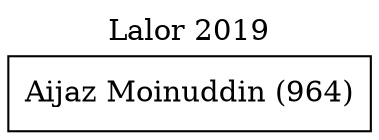 // House preference flow
digraph "Aijaz Moinuddin (964)_Lalor_2019" {
	graph [label="Lalor 2019" labelloc=t mclimit=10]
	node [shape=box]
	"Aijaz Moinuddin (964)" [label="Aijaz Moinuddin (964)
"]
}
